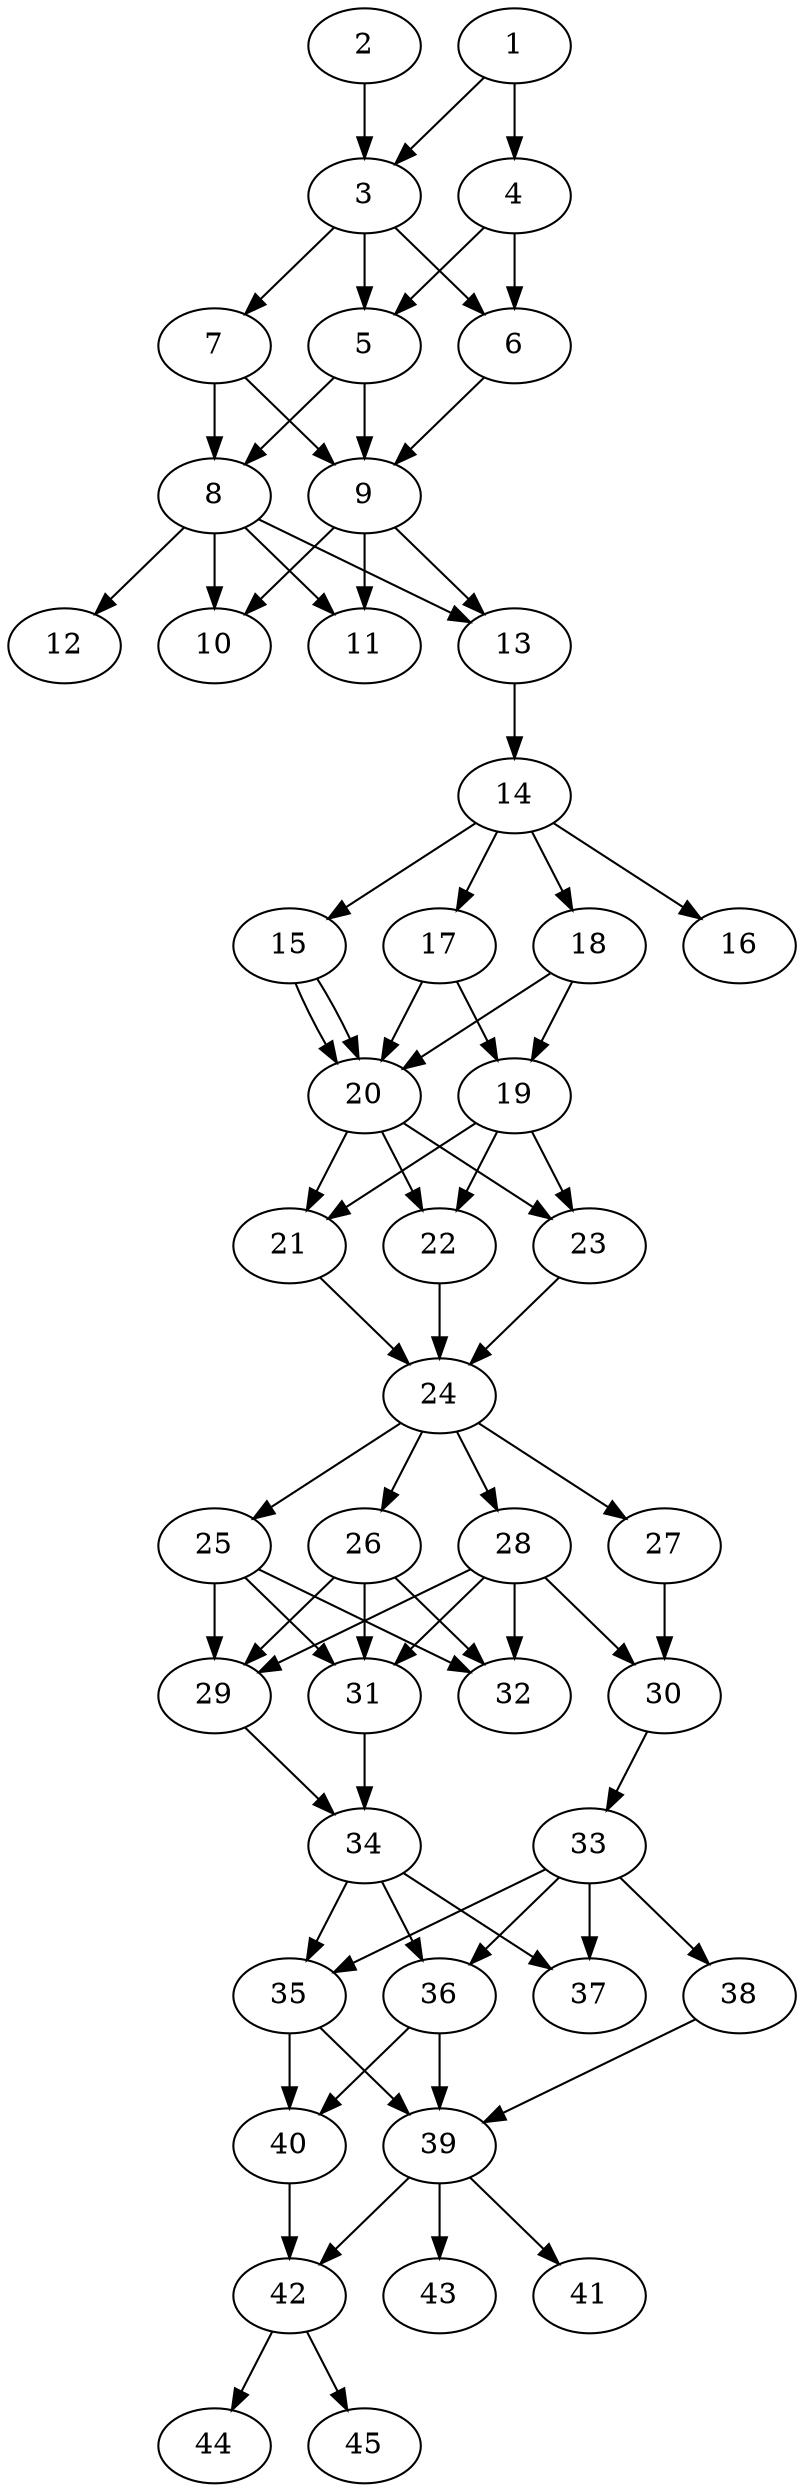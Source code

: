 // DAG automatically generated by daggen at Thu Oct  3 14:07:25 2019
// ./daggen --dot -n 45 --ccr 0.3 --fat 0.3 --regular 0.5 --density 0.9 --mindata 5242880 --maxdata 52428800 
digraph G {
  1 [size="147097600", alpha="0.17", expect_size="44129280"] 
  1 -> 3 [size ="44129280"]
  1 -> 4 [size ="44129280"]
  2 [size="39362560", alpha="0.20", expect_size="11808768"] 
  2 -> 3 [size ="11808768"]
  3 [size="138482347", alpha="0.06", expect_size="41544704"] 
  3 -> 5 [size ="41544704"]
  3 -> 6 [size ="41544704"]
  3 -> 7 [size ="41544704"]
  4 [size="25920853", alpha="0.12", expect_size="7776256"] 
  4 -> 5 [size ="7776256"]
  4 -> 6 [size ="7776256"]
  5 [size="164433920", alpha="0.01", expect_size="49330176"] 
  5 -> 8 [size ="49330176"]
  5 -> 9 [size ="49330176"]
  6 [size="51520853", alpha="0.11", expect_size="15456256"] 
  6 -> 9 [size ="15456256"]
  7 [size="51148800", alpha="0.07", expect_size="15344640"] 
  7 -> 8 [size ="15344640"]
  7 -> 9 [size ="15344640"]
  8 [size="87596373", alpha="0.10", expect_size="26278912"] 
  8 -> 10 [size ="26278912"]
  8 -> 11 [size ="26278912"]
  8 -> 12 [size ="26278912"]
  8 -> 13 [size ="26278912"]
  9 [size="81930240", alpha="0.14", expect_size="24579072"] 
  9 -> 10 [size ="24579072"]
  9 -> 11 [size ="24579072"]
  9 -> 13 [size ="24579072"]
  10 [size="73601707", alpha="0.09", expect_size="22080512"] 
  11 [size="36256427", alpha="0.18", expect_size="10876928"] 
  12 [size="170543787", alpha="0.02", expect_size="51163136"] 
  13 [size="169659733", alpha="0.05", expect_size="50897920"] 
  13 -> 14 [size ="50897920"]
  14 [size="63143253", alpha="0.18", expect_size="18942976"] 
  14 -> 15 [size ="18942976"]
  14 -> 16 [size ="18942976"]
  14 -> 17 [size ="18942976"]
  14 -> 18 [size ="18942976"]
  15 [size="157201067", alpha="0.13", expect_size="47160320"] 
  15 -> 20 [size ="47160320"]
  15 -> 20 [size ="47160320"]
  16 [size="167621973", alpha="0.03", expect_size="50286592"] 
  17 [size="93532160", alpha="0.17", expect_size="28059648"] 
  17 -> 19 [size ="28059648"]
  17 -> 20 [size ="28059648"]
  18 [size="150644053", alpha="0.04", expect_size="45193216"] 
  18 -> 19 [size ="45193216"]
  18 -> 20 [size ="45193216"]
  19 [size="72478720", alpha="0.10", expect_size="21743616"] 
  19 -> 21 [size ="21743616"]
  19 -> 22 [size ="21743616"]
  19 -> 23 [size ="21743616"]
  20 [size="22961493", alpha="0.03", expect_size="6888448"] 
  20 -> 21 [size ="6888448"]
  20 -> 22 [size ="6888448"]
  20 -> 23 [size ="6888448"]
  21 [size="96235520", alpha="0.13", expect_size="28870656"] 
  21 -> 24 [size ="28870656"]
  22 [size="79742293", alpha="0.06", expect_size="23922688"] 
  22 -> 24 [size ="23922688"]
  23 [size="95139840", alpha="0.14", expect_size="28541952"] 
  23 -> 24 [size ="28541952"]
  24 [size="136888320", alpha="0.03", expect_size="41066496"] 
  24 -> 25 [size ="41066496"]
  24 -> 26 [size ="41066496"]
  24 -> 27 [size ="41066496"]
  24 -> 28 [size ="41066496"]
  25 [size="123508053", alpha="0.11", expect_size="37052416"] 
  25 -> 29 [size ="37052416"]
  25 -> 31 [size ="37052416"]
  25 -> 32 [size ="37052416"]
  26 [size="66304000", alpha="0.03", expect_size="19891200"] 
  26 -> 29 [size ="19891200"]
  26 -> 31 [size ="19891200"]
  26 -> 32 [size ="19891200"]
  27 [size="92637867", alpha="0.20", expect_size="27791360"] 
  27 -> 30 [size ="27791360"]
  28 [size="65249280", alpha="0.05", expect_size="19574784"] 
  28 -> 29 [size ="19574784"]
  28 -> 30 [size ="19574784"]
  28 -> 31 [size ="19574784"]
  28 -> 32 [size ="19574784"]
  29 [size="96382293", alpha="0.19", expect_size="28914688"] 
  29 -> 34 [size ="28914688"]
  30 [size="174254080", alpha="0.19", expect_size="52276224"] 
  30 -> 33 [size ="52276224"]
  31 [size="43226453", alpha="0.02", expect_size="12967936"] 
  31 -> 34 [size ="12967936"]
  32 [size="147496960", alpha="0.05", expect_size="44249088"] 
  33 [size="37092693", alpha="0.07", expect_size="11127808"] 
  33 -> 35 [size ="11127808"]
  33 -> 36 [size ="11127808"]
  33 -> 37 [size ="11127808"]
  33 -> 38 [size ="11127808"]
  34 [size="147592533", alpha="0.15", expect_size="44277760"] 
  34 -> 35 [size ="44277760"]
  34 -> 36 [size ="44277760"]
  34 -> 37 [size ="44277760"]
  35 [size="172871680", alpha="0.00", expect_size="51861504"] 
  35 -> 39 [size ="51861504"]
  35 -> 40 [size ="51861504"]
  36 [size="102601387", alpha="0.05", expect_size="30780416"] 
  36 -> 39 [size ="30780416"]
  36 -> 40 [size ="30780416"]
  37 [size="128112640", alpha="0.19", expect_size="38433792"] 
  38 [size="125791573", alpha="0.10", expect_size="37737472"] 
  38 -> 39 [size ="37737472"]
  39 [size="165765120", alpha="0.08", expect_size="49729536"] 
  39 -> 41 [size ="49729536"]
  39 -> 42 [size ="49729536"]
  39 -> 43 [size ="49729536"]
  40 [size="155197440", alpha="0.07", expect_size="46559232"] 
  40 -> 42 [size ="46559232"]
  41 [size="150217387", alpha="0.16", expect_size="45065216"] 
  42 [size="169608533", alpha="0.13", expect_size="50882560"] 
  42 -> 44 [size ="50882560"]
  42 -> 45 [size ="50882560"]
  43 [size="51869013", alpha="0.20", expect_size="15560704"] 
  44 [size="106472107", alpha="0.01", expect_size="31941632"] 
  45 [size="64508587", alpha="0.17", expect_size="19352576"] 
}
